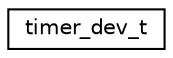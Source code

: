 digraph "Graphical Class Hierarchy"
{
 // LATEX_PDF_SIZE
  edge [fontname="Helvetica",fontsize="10",labelfontname="Helvetica",labelfontsize="10"];
  node [fontname="Helvetica",fontsize="10",shape=record];
  rankdir="LR";
  Node0 [label="timer_dev_t",height=0.2,width=0.4,color="black", fillcolor="white", style="filled",URL="$structtimer__dev__t.html",tooltip="Define timer configuration values."];
}
